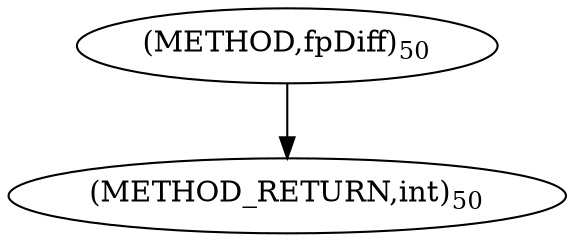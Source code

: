 digraph "fpDiff" {  
"35704" [label = <(METHOD,fpDiff)<SUB>50</SUB>> ]
"35708" [label = <(METHOD_RETURN,int)<SUB>50</SUB>> ]
  "35704" -> "35708" 
}

